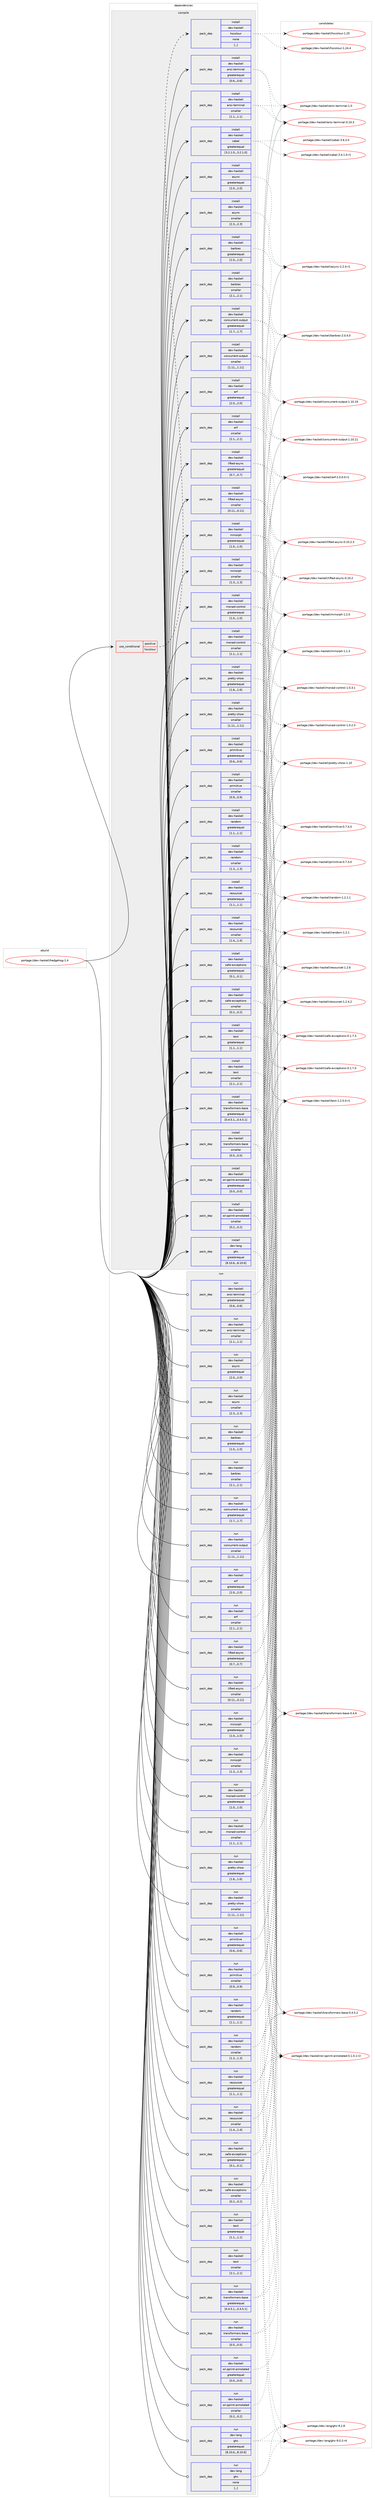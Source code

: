 digraph prolog {

# *************
# Graph options
# *************

newrank=true;
concentrate=true;
compound=true;
graph [rankdir=LR,fontname=Helvetica,fontsize=10,ranksep=1.5];#, ranksep=2.5, nodesep=0.2];
edge  [arrowhead=vee];
node  [fontname=Helvetica,fontsize=10];

# **********
# The ebuild
# **********

subgraph cluster_leftcol {
color=gray;
label=<<i>ebuild</i>>;
id [label="portage://dev-haskell/hedgehog-1.4", color=red, width=4, href="../dev-haskell/hedgehog-1.4.svg"];
}

# ****************
# The dependencies
# ****************

subgraph cluster_midcol {
color=gray;
label=<<i>dependencies</i>>;
subgraph cluster_compile {
fillcolor="#eeeeee";
style=filled;
label=<<i>compile</i>>;
subgraph cond20475 {
dependency81208 [label=<<TABLE BORDER="0" CELLBORDER="1" CELLSPACING="0" CELLPADDING="4"><TR><TD ROWSPAN="3" CELLPADDING="10">use_conditional</TD></TR><TR><TD>positive</TD></TR><TR><TD>hscolour</TD></TR></TABLE>>, shape=none, color=red];
subgraph pack59739 {
dependency81209 [label=<<TABLE BORDER="0" CELLBORDER="1" CELLSPACING="0" CELLPADDING="4" WIDTH="220"><TR><TD ROWSPAN="6" CELLPADDING="30">pack_dep</TD></TR><TR><TD WIDTH="110">install</TD></TR><TR><TD>dev-haskell</TD></TR><TR><TD>hscolour</TD></TR><TR><TD>none</TD></TR><TR><TD>[,,]</TD></TR></TABLE>>, shape=none, color=blue];
}
dependency81208:e -> dependency81209:w [weight=20,style="dashed",arrowhead="vee"];
}
id:e -> dependency81208:w [weight=20,style="solid",arrowhead="vee"];
subgraph pack59740 {
dependency81210 [label=<<TABLE BORDER="0" CELLBORDER="1" CELLSPACING="0" CELLPADDING="4" WIDTH="220"><TR><TD ROWSPAN="6" CELLPADDING="30">pack_dep</TD></TR><TR><TD WIDTH="110">install</TD></TR><TR><TD>dev-haskell</TD></TR><TR><TD>ansi-terminal</TD></TR><TR><TD>greaterequal</TD></TR><TR><TD>[0.6,,,0.6]</TD></TR></TABLE>>, shape=none, color=blue];
}
id:e -> dependency81210:w [weight=20,style="solid",arrowhead="vee"];
subgraph pack59741 {
dependency81211 [label=<<TABLE BORDER="0" CELLBORDER="1" CELLSPACING="0" CELLPADDING="4" WIDTH="220"><TR><TD ROWSPAN="6" CELLPADDING="30">pack_dep</TD></TR><TR><TD WIDTH="110">install</TD></TR><TR><TD>dev-haskell</TD></TR><TR><TD>ansi-terminal</TD></TR><TR><TD>smaller</TD></TR><TR><TD>[1.1,,,1.1]</TD></TR></TABLE>>, shape=none, color=blue];
}
id:e -> dependency81211:w [weight=20,style="solid",arrowhead="vee"];
subgraph pack59742 {
dependency81212 [label=<<TABLE BORDER="0" CELLBORDER="1" CELLSPACING="0" CELLPADDING="4" WIDTH="220"><TR><TD ROWSPAN="6" CELLPADDING="30">pack_dep</TD></TR><TR><TD WIDTH="110">install</TD></TR><TR><TD>dev-haskell</TD></TR><TR><TD>async</TD></TR><TR><TD>greaterequal</TD></TR><TR><TD>[2.0,,,2.0]</TD></TR></TABLE>>, shape=none, color=blue];
}
id:e -> dependency81212:w [weight=20,style="solid",arrowhead="vee"];
subgraph pack59743 {
dependency81213 [label=<<TABLE BORDER="0" CELLBORDER="1" CELLSPACING="0" CELLPADDING="4" WIDTH="220"><TR><TD ROWSPAN="6" CELLPADDING="30">pack_dep</TD></TR><TR><TD WIDTH="110">install</TD></TR><TR><TD>dev-haskell</TD></TR><TR><TD>async</TD></TR><TR><TD>smaller</TD></TR><TR><TD>[2.3,,,2.3]</TD></TR></TABLE>>, shape=none, color=blue];
}
id:e -> dependency81213:w [weight=20,style="solid",arrowhead="vee"];
subgraph pack59744 {
dependency81214 [label=<<TABLE BORDER="0" CELLBORDER="1" CELLSPACING="0" CELLPADDING="4" WIDTH="220"><TR><TD ROWSPAN="6" CELLPADDING="30">pack_dep</TD></TR><TR><TD WIDTH="110">install</TD></TR><TR><TD>dev-haskell</TD></TR><TR><TD>barbies</TD></TR><TR><TD>greaterequal</TD></TR><TR><TD>[1.0,,,1.0]</TD></TR></TABLE>>, shape=none, color=blue];
}
id:e -> dependency81214:w [weight=20,style="solid",arrowhead="vee"];
subgraph pack59745 {
dependency81215 [label=<<TABLE BORDER="0" CELLBORDER="1" CELLSPACING="0" CELLPADDING="4" WIDTH="220"><TR><TD ROWSPAN="6" CELLPADDING="30">pack_dep</TD></TR><TR><TD WIDTH="110">install</TD></TR><TR><TD>dev-haskell</TD></TR><TR><TD>barbies</TD></TR><TR><TD>smaller</TD></TR><TR><TD>[2.1,,,2.1]</TD></TR></TABLE>>, shape=none, color=blue];
}
id:e -> dependency81215:w [weight=20,style="solid",arrowhead="vee"];
subgraph pack59746 {
dependency81216 [label=<<TABLE BORDER="0" CELLBORDER="1" CELLSPACING="0" CELLPADDING="4" WIDTH="220"><TR><TD ROWSPAN="6" CELLPADDING="30">pack_dep</TD></TR><TR><TD WIDTH="110">install</TD></TR><TR><TD>dev-haskell</TD></TR><TR><TD>cabal</TD></TR><TR><TD>greaterequal</TD></TR><TR><TD>[3.2.1.0,,,3.2.1.0]</TD></TR></TABLE>>, shape=none, color=blue];
}
id:e -> dependency81216:w [weight=20,style="solid",arrowhead="vee"];
subgraph pack59747 {
dependency81217 [label=<<TABLE BORDER="0" CELLBORDER="1" CELLSPACING="0" CELLPADDING="4" WIDTH="220"><TR><TD ROWSPAN="6" CELLPADDING="30">pack_dep</TD></TR><TR><TD WIDTH="110">install</TD></TR><TR><TD>dev-haskell</TD></TR><TR><TD>concurrent-output</TD></TR><TR><TD>greaterequal</TD></TR><TR><TD>[1.7,,,1.7]</TD></TR></TABLE>>, shape=none, color=blue];
}
id:e -> dependency81217:w [weight=20,style="solid",arrowhead="vee"];
subgraph pack59748 {
dependency81218 [label=<<TABLE BORDER="0" CELLBORDER="1" CELLSPACING="0" CELLPADDING="4" WIDTH="220"><TR><TD ROWSPAN="6" CELLPADDING="30">pack_dep</TD></TR><TR><TD WIDTH="110">install</TD></TR><TR><TD>dev-haskell</TD></TR><TR><TD>concurrent-output</TD></TR><TR><TD>smaller</TD></TR><TR><TD>[1.11,,,1.11]</TD></TR></TABLE>>, shape=none, color=blue];
}
id:e -> dependency81218:w [weight=20,style="solid",arrowhead="vee"];
subgraph pack59749 {
dependency81219 [label=<<TABLE BORDER="0" CELLBORDER="1" CELLSPACING="0" CELLPADDING="4" WIDTH="220"><TR><TD ROWSPAN="6" CELLPADDING="30">pack_dep</TD></TR><TR><TD WIDTH="110">install</TD></TR><TR><TD>dev-haskell</TD></TR><TR><TD>erf</TD></TR><TR><TD>greaterequal</TD></TR><TR><TD>[2.0,,,2.0]</TD></TR></TABLE>>, shape=none, color=blue];
}
id:e -> dependency81219:w [weight=20,style="solid",arrowhead="vee"];
subgraph pack59750 {
dependency81220 [label=<<TABLE BORDER="0" CELLBORDER="1" CELLSPACING="0" CELLPADDING="4" WIDTH="220"><TR><TD ROWSPAN="6" CELLPADDING="30">pack_dep</TD></TR><TR><TD WIDTH="110">install</TD></TR><TR><TD>dev-haskell</TD></TR><TR><TD>erf</TD></TR><TR><TD>smaller</TD></TR><TR><TD>[2.1,,,2.1]</TD></TR></TABLE>>, shape=none, color=blue];
}
id:e -> dependency81220:w [weight=20,style="solid",arrowhead="vee"];
subgraph pack59751 {
dependency81221 [label=<<TABLE BORDER="0" CELLBORDER="1" CELLSPACING="0" CELLPADDING="4" WIDTH="220"><TR><TD ROWSPAN="6" CELLPADDING="30">pack_dep</TD></TR><TR><TD WIDTH="110">install</TD></TR><TR><TD>dev-haskell</TD></TR><TR><TD>lifted-async</TD></TR><TR><TD>greaterequal</TD></TR><TR><TD>[0.7,,,0.7]</TD></TR></TABLE>>, shape=none, color=blue];
}
id:e -> dependency81221:w [weight=20,style="solid",arrowhead="vee"];
subgraph pack59752 {
dependency81222 [label=<<TABLE BORDER="0" CELLBORDER="1" CELLSPACING="0" CELLPADDING="4" WIDTH="220"><TR><TD ROWSPAN="6" CELLPADDING="30">pack_dep</TD></TR><TR><TD WIDTH="110">install</TD></TR><TR><TD>dev-haskell</TD></TR><TR><TD>lifted-async</TD></TR><TR><TD>smaller</TD></TR><TR><TD>[0.11,,,0.11]</TD></TR></TABLE>>, shape=none, color=blue];
}
id:e -> dependency81222:w [weight=20,style="solid",arrowhead="vee"];
subgraph pack59753 {
dependency81223 [label=<<TABLE BORDER="0" CELLBORDER="1" CELLSPACING="0" CELLPADDING="4" WIDTH="220"><TR><TD ROWSPAN="6" CELLPADDING="30">pack_dep</TD></TR><TR><TD WIDTH="110">install</TD></TR><TR><TD>dev-haskell</TD></TR><TR><TD>mmorph</TD></TR><TR><TD>greaterequal</TD></TR><TR><TD>[1.0,,,1.0]</TD></TR></TABLE>>, shape=none, color=blue];
}
id:e -> dependency81223:w [weight=20,style="solid",arrowhead="vee"];
subgraph pack59754 {
dependency81224 [label=<<TABLE BORDER="0" CELLBORDER="1" CELLSPACING="0" CELLPADDING="4" WIDTH="220"><TR><TD ROWSPAN="6" CELLPADDING="30">pack_dep</TD></TR><TR><TD WIDTH="110">install</TD></TR><TR><TD>dev-haskell</TD></TR><TR><TD>mmorph</TD></TR><TR><TD>smaller</TD></TR><TR><TD>[1.3,,,1.3]</TD></TR></TABLE>>, shape=none, color=blue];
}
id:e -> dependency81224:w [weight=20,style="solid",arrowhead="vee"];
subgraph pack59755 {
dependency81225 [label=<<TABLE BORDER="0" CELLBORDER="1" CELLSPACING="0" CELLPADDING="4" WIDTH="220"><TR><TD ROWSPAN="6" CELLPADDING="30">pack_dep</TD></TR><TR><TD WIDTH="110">install</TD></TR><TR><TD>dev-haskell</TD></TR><TR><TD>monad-control</TD></TR><TR><TD>greaterequal</TD></TR><TR><TD>[1.0,,,1.0]</TD></TR></TABLE>>, shape=none, color=blue];
}
id:e -> dependency81225:w [weight=20,style="solid",arrowhead="vee"];
subgraph pack59756 {
dependency81226 [label=<<TABLE BORDER="0" CELLBORDER="1" CELLSPACING="0" CELLPADDING="4" WIDTH="220"><TR><TD ROWSPAN="6" CELLPADDING="30">pack_dep</TD></TR><TR><TD WIDTH="110">install</TD></TR><TR><TD>dev-haskell</TD></TR><TR><TD>monad-control</TD></TR><TR><TD>smaller</TD></TR><TR><TD>[1.1,,,1.1]</TD></TR></TABLE>>, shape=none, color=blue];
}
id:e -> dependency81226:w [weight=20,style="solid",arrowhead="vee"];
subgraph pack59757 {
dependency81227 [label=<<TABLE BORDER="0" CELLBORDER="1" CELLSPACING="0" CELLPADDING="4" WIDTH="220"><TR><TD ROWSPAN="6" CELLPADDING="30">pack_dep</TD></TR><TR><TD WIDTH="110">install</TD></TR><TR><TD>dev-haskell</TD></TR><TR><TD>pretty-show</TD></TR><TR><TD>greaterequal</TD></TR><TR><TD>[1.6,,,1.6]</TD></TR></TABLE>>, shape=none, color=blue];
}
id:e -> dependency81227:w [weight=20,style="solid",arrowhead="vee"];
subgraph pack59758 {
dependency81228 [label=<<TABLE BORDER="0" CELLBORDER="1" CELLSPACING="0" CELLPADDING="4" WIDTH="220"><TR><TD ROWSPAN="6" CELLPADDING="30">pack_dep</TD></TR><TR><TD WIDTH="110">install</TD></TR><TR><TD>dev-haskell</TD></TR><TR><TD>pretty-show</TD></TR><TR><TD>smaller</TD></TR><TR><TD>[1.11,,,1.11]</TD></TR></TABLE>>, shape=none, color=blue];
}
id:e -> dependency81228:w [weight=20,style="solid",arrowhead="vee"];
subgraph pack59759 {
dependency81229 [label=<<TABLE BORDER="0" CELLBORDER="1" CELLSPACING="0" CELLPADDING="4" WIDTH="220"><TR><TD ROWSPAN="6" CELLPADDING="30">pack_dep</TD></TR><TR><TD WIDTH="110">install</TD></TR><TR><TD>dev-haskell</TD></TR><TR><TD>primitive</TD></TR><TR><TD>greaterequal</TD></TR><TR><TD>[0.6,,,0.6]</TD></TR></TABLE>>, shape=none, color=blue];
}
id:e -> dependency81229:w [weight=20,style="solid",arrowhead="vee"];
subgraph pack59760 {
dependency81230 [label=<<TABLE BORDER="0" CELLBORDER="1" CELLSPACING="0" CELLPADDING="4" WIDTH="220"><TR><TD ROWSPAN="6" CELLPADDING="30">pack_dep</TD></TR><TR><TD WIDTH="110">install</TD></TR><TR><TD>dev-haskell</TD></TR><TR><TD>primitive</TD></TR><TR><TD>smaller</TD></TR><TR><TD>[0.9,,,0.9]</TD></TR></TABLE>>, shape=none, color=blue];
}
id:e -> dependency81230:w [weight=20,style="solid",arrowhead="vee"];
subgraph pack59761 {
dependency81231 [label=<<TABLE BORDER="0" CELLBORDER="1" CELLSPACING="0" CELLPADDING="4" WIDTH="220"><TR><TD ROWSPAN="6" CELLPADDING="30">pack_dep</TD></TR><TR><TD WIDTH="110">install</TD></TR><TR><TD>dev-haskell</TD></TR><TR><TD>random</TD></TR><TR><TD>greaterequal</TD></TR><TR><TD>[1.1,,,1.1]</TD></TR></TABLE>>, shape=none, color=blue];
}
id:e -> dependency81231:w [weight=20,style="solid",arrowhead="vee"];
subgraph pack59762 {
dependency81232 [label=<<TABLE BORDER="0" CELLBORDER="1" CELLSPACING="0" CELLPADDING="4" WIDTH="220"><TR><TD ROWSPAN="6" CELLPADDING="30">pack_dep</TD></TR><TR><TD WIDTH="110">install</TD></TR><TR><TD>dev-haskell</TD></TR><TR><TD>random</TD></TR><TR><TD>smaller</TD></TR><TR><TD>[1.3,,,1.3]</TD></TR></TABLE>>, shape=none, color=blue];
}
id:e -> dependency81232:w [weight=20,style="solid",arrowhead="vee"];
subgraph pack59763 {
dependency81233 [label=<<TABLE BORDER="0" CELLBORDER="1" CELLSPACING="0" CELLPADDING="4" WIDTH="220"><TR><TD ROWSPAN="6" CELLPADDING="30">pack_dep</TD></TR><TR><TD WIDTH="110">install</TD></TR><TR><TD>dev-haskell</TD></TR><TR><TD>resourcet</TD></TR><TR><TD>greaterequal</TD></TR><TR><TD>[1.1,,,1.1]</TD></TR></TABLE>>, shape=none, color=blue];
}
id:e -> dependency81233:w [weight=20,style="solid",arrowhead="vee"];
subgraph pack59764 {
dependency81234 [label=<<TABLE BORDER="0" CELLBORDER="1" CELLSPACING="0" CELLPADDING="4" WIDTH="220"><TR><TD ROWSPAN="6" CELLPADDING="30">pack_dep</TD></TR><TR><TD WIDTH="110">install</TD></TR><TR><TD>dev-haskell</TD></TR><TR><TD>resourcet</TD></TR><TR><TD>smaller</TD></TR><TR><TD>[1.4,,,1.4]</TD></TR></TABLE>>, shape=none, color=blue];
}
id:e -> dependency81234:w [weight=20,style="solid",arrowhead="vee"];
subgraph pack59765 {
dependency81235 [label=<<TABLE BORDER="0" CELLBORDER="1" CELLSPACING="0" CELLPADDING="4" WIDTH="220"><TR><TD ROWSPAN="6" CELLPADDING="30">pack_dep</TD></TR><TR><TD WIDTH="110">install</TD></TR><TR><TD>dev-haskell</TD></TR><TR><TD>safe-exceptions</TD></TR><TR><TD>greaterequal</TD></TR><TR><TD>[0.1,,,0.1]</TD></TR></TABLE>>, shape=none, color=blue];
}
id:e -> dependency81235:w [weight=20,style="solid",arrowhead="vee"];
subgraph pack59766 {
dependency81236 [label=<<TABLE BORDER="0" CELLBORDER="1" CELLSPACING="0" CELLPADDING="4" WIDTH="220"><TR><TD ROWSPAN="6" CELLPADDING="30">pack_dep</TD></TR><TR><TD WIDTH="110">install</TD></TR><TR><TD>dev-haskell</TD></TR><TR><TD>safe-exceptions</TD></TR><TR><TD>smaller</TD></TR><TR><TD>[0.2,,,0.2]</TD></TR></TABLE>>, shape=none, color=blue];
}
id:e -> dependency81236:w [weight=20,style="solid",arrowhead="vee"];
subgraph pack59767 {
dependency81237 [label=<<TABLE BORDER="0" CELLBORDER="1" CELLSPACING="0" CELLPADDING="4" WIDTH="220"><TR><TD ROWSPAN="6" CELLPADDING="30">pack_dep</TD></TR><TR><TD WIDTH="110">install</TD></TR><TR><TD>dev-haskell</TD></TR><TR><TD>text</TD></TR><TR><TD>greaterequal</TD></TR><TR><TD>[1.1,,,1.1]</TD></TR></TABLE>>, shape=none, color=blue];
}
id:e -> dependency81237:w [weight=20,style="solid",arrowhead="vee"];
subgraph pack59768 {
dependency81238 [label=<<TABLE BORDER="0" CELLBORDER="1" CELLSPACING="0" CELLPADDING="4" WIDTH="220"><TR><TD ROWSPAN="6" CELLPADDING="30">pack_dep</TD></TR><TR><TD WIDTH="110">install</TD></TR><TR><TD>dev-haskell</TD></TR><TR><TD>text</TD></TR><TR><TD>smaller</TD></TR><TR><TD>[2.1,,,2.1]</TD></TR></TABLE>>, shape=none, color=blue];
}
id:e -> dependency81238:w [weight=20,style="solid",arrowhead="vee"];
subgraph pack59769 {
dependency81239 [label=<<TABLE BORDER="0" CELLBORDER="1" CELLSPACING="0" CELLPADDING="4" WIDTH="220"><TR><TD ROWSPAN="6" CELLPADDING="30">pack_dep</TD></TR><TR><TD WIDTH="110">install</TD></TR><TR><TD>dev-haskell</TD></TR><TR><TD>transformers-base</TD></TR><TR><TD>greaterequal</TD></TR><TR><TD>[0.4.5.1,,,0.4.5.1]</TD></TR></TABLE>>, shape=none, color=blue];
}
id:e -> dependency81239:w [weight=20,style="solid",arrowhead="vee"];
subgraph pack59770 {
dependency81240 [label=<<TABLE BORDER="0" CELLBORDER="1" CELLSPACING="0" CELLPADDING="4" WIDTH="220"><TR><TD ROWSPAN="6" CELLPADDING="30">pack_dep</TD></TR><TR><TD WIDTH="110">install</TD></TR><TR><TD>dev-haskell</TD></TR><TR><TD>transformers-base</TD></TR><TR><TD>smaller</TD></TR><TR><TD>[0.5,,,0.5]</TD></TR></TABLE>>, shape=none, color=blue];
}
id:e -> dependency81240:w [weight=20,style="solid",arrowhead="vee"];
subgraph pack59771 {
dependency81241 [label=<<TABLE BORDER="0" CELLBORDER="1" CELLSPACING="0" CELLPADDING="4" WIDTH="220"><TR><TD ROWSPAN="6" CELLPADDING="30">pack_dep</TD></TR><TR><TD WIDTH="110">install</TD></TR><TR><TD>dev-haskell</TD></TR><TR><TD>wl-pprint-annotated</TD></TR><TR><TD>greaterequal</TD></TR><TR><TD>[0.0,,,0.0]</TD></TR></TABLE>>, shape=none, color=blue];
}
id:e -> dependency81241:w [weight=20,style="solid",arrowhead="vee"];
subgraph pack59772 {
dependency81242 [label=<<TABLE BORDER="0" CELLBORDER="1" CELLSPACING="0" CELLPADDING="4" WIDTH="220"><TR><TD ROWSPAN="6" CELLPADDING="30">pack_dep</TD></TR><TR><TD WIDTH="110">install</TD></TR><TR><TD>dev-haskell</TD></TR><TR><TD>wl-pprint-annotated</TD></TR><TR><TD>smaller</TD></TR><TR><TD>[0.2,,,0.2]</TD></TR></TABLE>>, shape=none, color=blue];
}
id:e -> dependency81242:w [weight=20,style="solid",arrowhead="vee"];
subgraph pack59773 {
dependency81243 [label=<<TABLE BORDER="0" CELLBORDER="1" CELLSPACING="0" CELLPADDING="4" WIDTH="220"><TR><TD ROWSPAN="6" CELLPADDING="30">pack_dep</TD></TR><TR><TD WIDTH="110">install</TD></TR><TR><TD>dev-lang</TD></TR><TR><TD>ghc</TD></TR><TR><TD>greaterequal</TD></TR><TR><TD>[8.10.6,,,8.10.6]</TD></TR></TABLE>>, shape=none, color=blue];
}
id:e -> dependency81243:w [weight=20,style="solid",arrowhead="vee"];
}
subgraph cluster_compileandrun {
fillcolor="#eeeeee";
style=filled;
label=<<i>compile and run</i>>;
}
subgraph cluster_run {
fillcolor="#eeeeee";
style=filled;
label=<<i>run</i>>;
subgraph pack59774 {
dependency81244 [label=<<TABLE BORDER="0" CELLBORDER="1" CELLSPACING="0" CELLPADDING="4" WIDTH="220"><TR><TD ROWSPAN="6" CELLPADDING="30">pack_dep</TD></TR><TR><TD WIDTH="110">run</TD></TR><TR><TD>dev-haskell</TD></TR><TR><TD>ansi-terminal</TD></TR><TR><TD>greaterequal</TD></TR><TR><TD>[0.6,,,0.6]</TD></TR></TABLE>>, shape=none, color=blue];
}
id:e -> dependency81244:w [weight=20,style="solid",arrowhead="odot"];
subgraph pack59775 {
dependency81245 [label=<<TABLE BORDER="0" CELLBORDER="1" CELLSPACING="0" CELLPADDING="4" WIDTH="220"><TR><TD ROWSPAN="6" CELLPADDING="30">pack_dep</TD></TR><TR><TD WIDTH="110">run</TD></TR><TR><TD>dev-haskell</TD></TR><TR><TD>ansi-terminal</TD></TR><TR><TD>smaller</TD></TR><TR><TD>[1.1,,,1.1]</TD></TR></TABLE>>, shape=none, color=blue];
}
id:e -> dependency81245:w [weight=20,style="solid",arrowhead="odot"];
subgraph pack59776 {
dependency81246 [label=<<TABLE BORDER="0" CELLBORDER="1" CELLSPACING="0" CELLPADDING="4" WIDTH="220"><TR><TD ROWSPAN="6" CELLPADDING="30">pack_dep</TD></TR><TR><TD WIDTH="110">run</TD></TR><TR><TD>dev-haskell</TD></TR><TR><TD>async</TD></TR><TR><TD>greaterequal</TD></TR><TR><TD>[2.0,,,2.0]</TD></TR></TABLE>>, shape=none, color=blue];
}
id:e -> dependency81246:w [weight=20,style="solid",arrowhead="odot"];
subgraph pack59777 {
dependency81247 [label=<<TABLE BORDER="0" CELLBORDER="1" CELLSPACING="0" CELLPADDING="4" WIDTH="220"><TR><TD ROWSPAN="6" CELLPADDING="30">pack_dep</TD></TR><TR><TD WIDTH="110">run</TD></TR><TR><TD>dev-haskell</TD></TR><TR><TD>async</TD></TR><TR><TD>smaller</TD></TR><TR><TD>[2.3,,,2.3]</TD></TR></TABLE>>, shape=none, color=blue];
}
id:e -> dependency81247:w [weight=20,style="solid",arrowhead="odot"];
subgraph pack59778 {
dependency81248 [label=<<TABLE BORDER="0" CELLBORDER="1" CELLSPACING="0" CELLPADDING="4" WIDTH="220"><TR><TD ROWSPAN="6" CELLPADDING="30">pack_dep</TD></TR><TR><TD WIDTH="110">run</TD></TR><TR><TD>dev-haskell</TD></TR><TR><TD>barbies</TD></TR><TR><TD>greaterequal</TD></TR><TR><TD>[1.0,,,1.0]</TD></TR></TABLE>>, shape=none, color=blue];
}
id:e -> dependency81248:w [weight=20,style="solid",arrowhead="odot"];
subgraph pack59779 {
dependency81249 [label=<<TABLE BORDER="0" CELLBORDER="1" CELLSPACING="0" CELLPADDING="4" WIDTH="220"><TR><TD ROWSPAN="6" CELLPADDING="30">pack_dep</TD></TR><TR><TD WIDTH="110">run</TD></TR><TR><TD>dev-haskell</TD></TR><TR><TD>barbies</TD></TR><TR><TD>smaller</TD></TR><TR><TD>[2.1,,,2.1]</TD></TR></TABLE>>, shape=none, color=blue];
}
id:e -> dependency81249:w [weight=20,style="solid",arrowhead="odot"];
subgraph pack59780 {
dependency81250 [label=<<TABLE BORDER="0" CELLBORDER="1" CELLSPACING="0" CELLPADDING="4" WIDTH="220"><TR><TD ROWSPAN="6" CELLPADDING="30">pack_dep</TD></TR><TR><TD WIDTH="110">run</TD></TR><TR><TD>dev-haskell</TD></TR><TR><TD>concurrent-output</TD></TR><TR><TD>greaterequal</TD></TR><TR><TD>[1.7,,,1.7]</TD></TR></TABLE>>, shape=none, color=blue];
}
id:e -> dependency81250:w [weight=20,style="solid",arrowhead="odot"];
subgraph pack59781 {
dependency81251 [label=<<TABLE BORDER="0" CELLBORDER="1" CELLSPACING="0" CELLPADDING="4" WIDTH="220"><TR><TD ROWSPAN="6" CELLPADDING="30">pack_dep</TD></TR><TR><TD WIDTH="110">run</TD></TR><TR><TD>dev-haskell</TD></TR><TR><TD>concurrent-output</TD></TR><TR><TD>smaller</TD></TR><TR><TD>[1.11,,,1.11]</TD></TR></TABLE>>, shape=none, color=blue];
}
id:e -> dependency81251:w [weight=20,style="solid",arrowhead="odot"];
subgraph pack59782 {
dependency81252 [label=<<TABLE BORDER="0" CELLBORDER="1" CELLSPACING="0" CELLPADDING="4" WIDTH="220"><TR><TD ROWSPAN="6" CELLPADDING="30">pack_dep</TD></TR><TR><TD WIDTH="110">run</TD></TR><TR><TD>dev-haskell</TD></TR><TR><TD>erf</TD></TR><TR><TD>greaterequal</TD></TR><TR><TD>[2.0,,,2.0]</TD></TR></TABLE>>, shape=none, color=blue];
}
id:e -> dependency81252:w [weight=20,style="solid",arrowhead="odot"];
subgraph pack59783 {
dependency81253 [label=<<TABLE BORDER="0" CELLBORDER="1" CELLSPACING="0" CELLPADDING="4" WIDTH="220"><TR><TD ROWSPAN="6" CELLPADDING="30">pack_dep</TD></TR><TR><TD WIDTH="110">run</TD></TR><TR><TD>dev-haskell</TD></TR><TR><TD>erf</TD></TR><TR><TD>smaller</TD></TR><TR><TD>[2.1,,,2.1]</TD></TR></TABLE>>, shape=none, color=blue];
}
id:e -> dependency81253:w [weight=20,style="solid",arrowhead="odot"];
subgraph pack59784 {
dependency81254 [label=<<TABLE BORDER="0" CELLBORDER="1" CELLSPACING="0" CELLPADDING="4" WIDTH="220"><TR><TD ROWSPAN="6" CELLPADDING="30">pack_dep</TD></TR><TR><TD WIDTH="110">run</TD></TR><TR><TD>dev-haskell</TD></TR><TR><TD>lifted-async</TD></TR><TR><TD>greaterequal</TD></TR><TR><TD>[0.7,,,0.7]</TD></TR></TABLE>>, shape=none, color=blue];
}
id:e -> dependency81254:w [weight=20,style="solid",arrowhead="odot"];
subgraph pack59785 {
dependency81255 [label=<<TABLE BORDER="0" CELLBORDER="1" CELLSPACING="0" CELLPADDING="4" WIDTH="220"><TR><TD ROWSPAN="6" CELLPADDING="30">pack_dep</TD></TR><TR><TD WIDTH="110">run</TD></TR><TR><TD>dev-haskell</TD></TR><TR><TD>lifted-async</TD></TR><TR><TD>smaller</TD></TR><TR><TD>[0.11,,,0.11]</TD></TR></TABLE>>, shape=none, color=blue];
}
id:e -> dependency81255:w [weight=20,style="solid",arrowhead="odot"];
subgraph pack59786 {
dependency81256 [label=<<TABLE BORDER="0" CELLBORDER="1" CELLSPACING="0" CELLPADDING="4" WIDTH="220"><TR><TD ROWSPAN="6" CELLPADDING="30">pack_dep</TD></TR><TR><TD WIDTH="110">run</TD></TR><TR><TD>dev-haskell</TD></TR><TR><TD>mmorph</TD></TR><TR><TD>greaterequal</TD></TR><TR><TD>[1.0,,,1.0]</TD></TR></TABLE>>, shape=none, color=blue];
}
id:e -> dependency81256:w [weight=20,style="solid",arrowhead="odot"];
subgraph pack59787 {
dependency81257 [label=<<TABLE BORDER="0" CELLBORDER="1" CELLSPACING="0" CELLPADDING="4" WIDTH="220"><TR><TD ROWSPAN="6" CELLPADDING="30">pack_dep</TD></TR><TR><TD WIDTH="110">run</TD></TR><TR><TD>dev-haskell</TD></TR><TR><TD>mmorph</TD></TR><TR><TD>smaller</TD></TR><TR><TD>[1.3,,,1.3]</TD></TR></TABLE>>, shape=none, color=blue];
}
id:e -> dependency81257:w [weight=20,style="solid",arrowhead="odot"];
subgraph pack59788 {
dependency81258 [label=<<TABLE BORDER="0" CELLBORDER="1" CELLSPACING="0" CELLPADDING="4" WIDTH="220"><TR><TD ROWSPAN="6" CELLPADDING="30">pack_dep</TD></TR><TR><TD WIDTH="110">run</TD></TR><TR><TD>dev-haskell</TD></TR><TR><TD>monad-control</TD></TR><TR><TD>greaterequal</TD></TR><TR><TD>[1.0,,,1.0]</TD></TR></TABLE>>, shape=none, color=blue];
}
id:e -> dependency81258:w [weight=20,style="solid",arrowhead="odot"];
subgraph pack59789 {
dependency81259 [label=<<TABLE BORDER="0" CELLBORDER="1" CELLSPACING="0" CELLPADDING="4" WIDTH="220"><TR><TD ROWSPAN="6" CELLPADDING="30">pack_dep</TD></TR><TR><TD WIDTH="110">run</TD></TR><TR><TD>dev-haskell</TD></TR><TR><TD>monad-control</TD></TR><TR><TD>smaller</TD></TR><TR><TD>[1.1,,,1.1]</TD></TR></TABLE>>, shape=none, color=blue];
}
id:e -> dependency81259:w [weight=20,style="solid",arrowhead="odot"];
subgraph pack59790 {
dependency81260 [label=<<TABLE BORDER="0" CELLBORDER="1" CELLSPACING="0" CELLPADDING="4" WIDTH="220"><TR><TD ROWSPAN="6" CELLPADDING="30">pack_dep</TD></TR><TR><TD WIDTH="110">run</TD></TR><TR><TD>dev-haskell</TD></TR><TR><TD>pretty-show</TD></TR><TR><TD>greaterequal</TD></TR><TR><TD>[1.6,,,1.6]</TD></TR></TABLE>>, shape=none, color=blue];
}
id:e -> dependency81260:w [weight=20,style="solid",arrowhead="odot"];
subgraph pack59791 {
dependency81261 [label=<<TABLE BORDER="0" CELLBORDER="1" CELLSPACING="0" CELLPADDING="4" WIDTH="220"><TR><TD ROWSPAN="6" CELLPADDING="30">pack_dep</TD></TR><TR><TD WIDTH="110">run</TD></TR><TR><TD>dev-haskell</TD></TR><TR><TD>pretty-show</TD></TR><TR><TD>smaller</TD></TR><TR><TD>[1.11,,,1.11]</TD></TR></TABLE>>, shape=none, color=blue];
}
id:e -> dependency81261:w [weight=20,style="solid",arrowhead="odot"];
subgraph pack59792 {
dependency81262 [label=<<TABLE BORDER="0" CELLBORDER="1" CELLSPACING="0" CELLPADDING="4" WIDTH="220"><TR><TD ROWSPAN="6" CELLPADDING="30">pack_dep</TD></TR><TR><TD WIDTH="110">run</TD></TR><TR><TD>dev-haskell</TD></TR><TR><TD>primitive</TD></TR><TR><TD>greaterequal</TD></TR><TR><TD>[0.6,,,0.6]</TD></TR></TABLE>>, shape=none, color=blue];
}
id:e -> dependency81262:w [weight=20,style="solid",arrowhead="odot"];
subgraph pack59793 {
dependency81263 [label=<<TABLE BORDER="0" CELLBORDER="1" CELLSPACING="0" CELLPADDING="4" WIDTH="220"><TR><TD ROWSPAN="6" CELLPADDING="30">pack_dep</TD></TR><TR><TD WIDTH="110">run</TD></TR><TR><TD>dev-haskell</TD></TR><TR><TD>primitive</TD></TR><TR><TD>smaller</TD></TR><TR><TD>[0.9,,,0.9]</TD></TR></TABLE>>, shape=none, color=blue];
}
id:e -> dependency81263:w [weight=20,style="solid",arrowhead="odot"];
subgraph pack59794 {
dependency81264 [label=<<TABLE BORDER="0" CELLBORDER="1" CELLSPACING="0" CELLPADDING="4" WIDTH="220"><TR><TD ROWSPAN="6" CELLPADDING="30">pack_dep</TD></TR><TR><TD WIDTH="110">run</TD></TR><TR><TD>dev-haskell</TD></TR><TR><TD>random</TD></TR><TR><TD>greaterequal</TD></TR><TR><TD>[1.1,,,1.1]</TD></TR></TABLE>>, shape=none, color=blue];
}
id:e -> dependency81264:w [weight=20,style="solid",arrowhead="odot"];
subgraph pack59795 {
dependency81265 [label=<<TABLE BORDER="0" CELLBORDER="1" CELLSPACING="0" CELLPADDING="4" WIDTH="220"><TR><TD ROWSPAN="6" CELLPADDING="30">pack_dep</TD></TR><TR><TD WIDTH="110">run</TD></TR><TR><TD>dev-haskell</TD></TR><TR><TD>random</TD></TR><TR><TD>smaller</TD></TR><TR><TD>[1.3,,,1.3]</TD></TR></TABLE>>, shape=none, color=blue];
}
id:e -> dependency81265:w [weight=20,style="solid",arrowhead="odot"];
subgraph pack59796 {
dependency81266 [label=<<TABLE BORDER="0" CELLBORDER="1" CELLSPACING="0" CELLPADDING="4" WIDTH="220"><TR><TD ROWSPAN="6" CELLPADDING="30">pack_dep</TD></TR><TR><TD WIDTH="110">run</TD></TR><TR><TD>dev-haskell</TD></TR><TR><TD>resourcet</TD></TR><TR><TD>greaterequal</TD></TR><TR><TD>[1.1,,,1.1]</TD></TR></TABLE>>, shape=none, color=blue];
}
id:e -> dependency81266:w [weight=20,style="solid",arrowhead="odot"];
subgraph pack59797 {
dependency81267 [label=<<TABLE BORDER="0" CELLBORDER="1" CELLSPACING="0" CELLPADDING="4" WIDTH="220"><TR><TD ROWSPAN="6" CELLPADDING="30">pack_dep</TD></TR><TR><TD WIDTH="110">run</TD></TR><TR><TD>dev-haskell</TD></TR><TR><TD>resourcet</TD></TR><TR><TD>smaller</TD></TR><TR><TD>[1.4,,,1.4]</TD></TR></TABLE>>, shape=none, color=blue];
}
id:e -> dependency81267:w [weight=20,style="solid",arrowhead="odot"];
subgraph pack59798 {
dependency81268 [label=<<TABLE BORDER="0" CELLBORDER="1" CELLSPACING="0" CELLPADDING="4" WIDTH="220"><TR><TD ROWSPAN="6" CELLPADDING="30">pack_dep</TD></TR><TR><TD WIDTH="110">run</TD></TR><TR><TD>dev-haskell</TD></TR><TR><TD>safe-exceptions</TD></TR><TR><TD>greaterequal</TD></TR><TR><TD>[0.1,,,0.1]</TD></TR></TABLE>>, shape=none, color=blue];
}
id:e -> dependency81268:w [weight=20,style="solid",arrowhead="odot"];
subgraph pack59799 {
dependency81269 [label=<<TABLE BORDER="0" CELLBORDER="1" CELLSPACING="0" CELLPADDING="4" WIDTH="220"><TR><TD ROWSPAN="6" CELLPADDING="30">pack_dep</TD></TR><TR><TD WIDTH="110">run</TD></TR><TR><TD>dev-haskell</TD></TR><TR><TD>safe-exceptions</TD></TR><TR><TD>smaller</TD></TR><TR><TD>[0.2,,,0.2]</TD></TR></TABLE>>, shape=none, color=blue];
}
id:e -> dependency81269:w [weight=20,style="solid",arrowhead="odot"];
subgraph pack59800 {
dependency81270 [label=<<TABLE BORDER="0" CELLBORDER="1" CELLSPACING="0" CELLPADDING="4" WIDTH="220"><TR><TD ROWSPAN="6" CELLPADDING="30">pack_dep</TD></TR><TR><TD WIDTH="110">run</TD></TR><TR><TD>dev-haskell</TD></TR><TR><TD>text</TD></TR><TR><TD>greaterequal</TD></TR><TR><TD>[1.1,,,1.1]</TD></TR></TABLE>>, shape=none, color=blue];
}
id:e -> dependency81270:w [weight=20,style="solid",arrowhead="odot"];
subgraph pack59801 {
dependency81271 [label=<<TABLE BORDER="0" CELLBORDER="1" CELLSPACING="0" CELLPADDING="4" WIDTH="220"><TR><TD ROWSPAN="6" CELLPADDING="30">pack_dep</TD></TR><TR><TD WIDTH="110">run</TD></TR><TR><TD>dev-haskell</TD></TR><TR><TD>text</TD></TR><TR><TD>smaller</TD></TR><TR><TD>[2.1,,,2.1]</TD></TR></TABLE>>, shape=none, color=blue];
}
id:e -> dependency81271:w [weight=20,style="solid",arrowhead="odot"];
subgraph pack59802 {
dependency81272 [label=<<TABLE BORDER="0" CELLBORDER="1" CELLSPACING="0" CELLPADDING="4" WIDTH="220"><TR><TD ROWSPAN="6" CELLPADDING="30">pack_dep</TD></TR><TR><TD WIDTH="110">run</TD></TR><TR><TD>dev-haskell</TD></TR><TR><TD>transformers-base</TD></TR><TR><TD>greaterequal</TD></TR><TR><TD>[0.4.5.1,,,0.4.5.1]</TD></TR></TABLE>>, shape=none, color=blue];
}
id:e -> dependency81272:w [weight=20,style="solid",arrowhead="odot"];
subgraph pack59803 {
dependency81273 [label=<<TABLE BORDER="0" CELLBORDER="1" CELLSPACING="0" CELLPADDING="4" WIDTH="220"><TR><TD ROWSPAN="6" CELLPADDING="30">pack_dep</TD></TR><TR><TD WIDTH="110">run</TD></TR><TR><TD>dev-haskell</TD></TR><TR><TD>transformers-base</TD></TR><TR><TD>smaller</TD></TR><TR><TD>[0.5,,,0.5]</TD></TR></TABLE>>, shape=none, color=blue];
}
id:e -> dependency81273:w [weight=20,style="solid",arrowhead="odot"];
subgraph pack59804 {
dependency81274 [label=<<TABLE BORDER="0" CELLBORDER="1" CELLSPACING="0" CELLPADDING="4" WIDTH="220"><TR><TD ROWSPAN="6" CELLPADDING="30">pack_dep</TD></TR><TR><TD WIDTH="110">run</TD></TR><TR><TD>dev-haskell</TD></TR><TR><TD>wl-pprint-annotated</TD></TR><TR><TD>greaterequal</TD></TR><TR><TD>[0.0,,,0.0]</TD></TR></TABLE>>, shape=none, color=blue];
}
id:e -> dependency81274:w [weight=20,style="solid",arrowhead="odot"];
subgraph pack59805 {
dependency81275 [label=<<TABLE BORDER="0" CELLBORDER="1" CELLSPACING="0" CELLPADDING="4" WIDTH="220"><TR><TD ROWSPAN="6" CELLPADDING="30">pack_dep</TD></TR><TR><TD WIDTH="110">run</TD></TR><TR><TD>dev-haskell</TD></TR><TR><TD>wl-pprint-annotated</TD></TR><TR><TD>smaller</TD></TR><TR><TD>[0.2,,,0.2]</TD></TR></TABLE>>, shape=none, color=blue];
}
id:e -> dependency81275:w [weight=20,style="solid",arrowhead="odot"];
subgraph pack59806 {
dependency81276 [label=<<TABLE BORDER="0" CELLBORDER="1" CELLSPACING="0" CELLPADDING="4" WIDTH="220"><TR><TD ROWSPAN="6" CELLPADDING="30">pack_dep</TD></TR><TR><TD WIDTH="110">run</TD></TR><TR><TD>dev-lang</TD></TR><TR><TD>ghc</TD></TR><TR><TD>greaterequal</TD></TR><TR><TD>[8.10.6,,,8.10.6]</TD></TR></TABLE>>, shape=none, color=blue];
}
id:e -> dependency81276:w [weight=20,style="solid",arrowhead="odot"];
subgraph pack59807 {
dependency81277 [label=<<TABLE BORDER="0" CELLBORDER="1" CELLSPACING="0" CELLPADDING="4" WIDTH="220"><TR><TD ROWSPAN="6" CELLPADDING="30">pack_dep</TD></TR><TR><TD WIDTH="110">run</TD></TR><TR><TD>dev-lang</TD></TR><TR><TD>ghc</TD></TR><TR><TD>none</TD></TR><TR><TD>[,,]</TD></TR></TABLE>>, shape=none, color=blue];
}
id:e -> dependency81277:w [weight=20,style="solid",arrowhead="odot"];
}
}

# **************
# The candidates
# **************

subgraph cluster_choices {
rank=same;
color=gray;
label=<<i>candidates</i>>;

subgraph choice59739 {
color=black;
nodesep=1;
choice100101118451049711510710110810847104115991111081111171144549465053 [label="portage://dev-haskell/hscolour-1.25", color=red, width=4,href="../dev-haskell/hscolour-1.25.svg"];
choice1001011184510497115107101108108471041159911110811111711445494650524652 [label="portage://dev-haskell/hscolour-1.24.4", color=red, width=4,href="../dev-haskell/hscolour-1.24.4.svg"];
dependency81209:e -> choice100101118451049711510710110810847104115991111081111171144549465053:w [style=dotted,weight="100"];
dependency81209:e -> choice1001011184510497115107101108108471041159911110811111711445494650524652:w [style=dotted,weight="100"];
}
subgraph choice59740 {
color=black;
nodesep=1;
choice10010111845104971151071011081084797110115105451161011141091051109710845494648 [label="portage://dev-haskell/ansi-terminal-1.0", color=red, width=4,href="../dev-haskell/ansi-terminal-1.0.svg"];
choice10010111845104971151071011081084797110115105451161011141091051109710845484649484651 [label="portage://dev-haskell/ansi-terminal-0.10.3", color=red, width=4,href="../dev-haskell/ansi-terminal-0.10.3.svg"];
dependency81210:e -> choice10010111845104971151071011081084797110115105451161011141091051109710845494648:w [style=dotted,weight="100"];
dependency81210:e -> choice10010111845104971151071011081084797110115105451161011141091051109710845484649484651:w [style=dotted,weight="100"];
}
subgraph choice59741 {
color=black;
nodesep=1;
choice10010111845104971151071011081084797110115105451161011141091051109710845494648 [label="portage://dev-haskell/ansi-terminal-1.0", color=red, width=4,href="../dev-haskell/ansi-terminal-1.0.svg"];
choice10010111845104971151071011081084797110115105451161011141091051109710845484649484651 [label="portage://dev-haskell/ansi-terminal-0.10.3", color=red, width=4,href="../dev-haskell/ansi-terminal-0.10.3.svg"];
dependency81211:e -> choice10010111845104971151071011081084797110115105451161011141091051109710845494648:w [style=dotted,weight="100"];
dependency81211:e -> choice10010111845104971151071011081084797110115105451161011141091051109710845484649484651:w [style=dotted,weight="100"];
}
subgraph choice59742 {
color=black;
nodesep=1;
choice10010111845104971151071011081084797115121110994550465046524511449 [label="portage://dev-haskell/async-2.2.4-r1", color=red, width=4,href="../dev-haskell/async-2.2.4-r1.svg"];
dependency81212:e -> choice10010111845104971151071011081084797115121110994550465046524511449:w [style=dotted,weight="100"];
}
subgraph choice59743 {
color=black;
nodesep=1;
choice10010111845104971151071011081084797115121110994550465046524511449 [label="portage://dev-haskell/async-2.2.4-r1", color=red, width=4,href="../dev-haskell/async-2.2.4-r1.svg"];
dependency81213:e -> choice10010111845104971151071011081084797115121110994550465046524511449:w [style=dotted,weight="100"];
}
subgraph choice59744 {
color=black;
nodesep=1;
choice1001011184510497115107101108108479897114981051011154550464846524648 [label="portage://dev-haskell/barbies-2.0.4.0", color=red, width=4,href="../dev-haskell/barbies-2.0.4.0.svg"];
dependency81214:e -> choice1001011184510497115107101108108479897114981051011154550464846524648:w [style=dotted,weight="100"];
}
subgraph choice59745 {
color=black;
nodesep=1;
choice1001011184510497115107101108108479897114981051011154550464846524648 [label="portage://dev-haskell/barbies-2.0.4.0", color=red, width=4,href="../dev-haskell/barbies-2.0.4.0.svg"];
dependency81215:e -> choice1001011184510497115107101108108479897114981051011154550464846524648:w [style=dotted,weight="100"];
}
subgraph choice59746 {
color=black;
nodesep=1;
choice100101118451049711510710110810847999798971084551465446514648 [label="portage://dev-haskell/cabal-3.6.3.0", color=red, width=4,href="../dev-haskell/cabal-3.6.3.0.svg"];
choice1001011184510497115107101108108479997989710845514652464946484511449 [label="portage://dev-haskell/cabal-3.4.1.0-r1", color=red, width=4,href="../dev-haskell/cabal-3.4.1.0-r1.svg"];
dependency81216:e -> choice100101118451049711510710110810847999798971084551465446514648:w [style=dotted,weight="100"];
dependency81216:e -> choice1001011184510497115107101108108479997989710845514652464946484511449:w [style=dotted,weight="100"];
}
subgraph choice59747 {
color=black;
nodesep=1;
choice1001011184510497115107101108108479911111099117114114101110116451111171161121171164549464948464957 [label="portage://dev-haskell/concurrent-output-1.10.19", color=red, width=4,href="../dev-haskell/concurrent-output-1.10.19.svg"];
choice1001011184510497115107101108108479911111099117114114101110116451111171161121171164549464948464949 [label="portage://dev-haskell/concurrent-output-1.10.11", color=red, width=4,href="../dev-haskell/concurrent-output-1.10.11.svg"];
dependency81217:e -> choice1001011184510497115107101108108479911111099117114114101110116451111171161121171164549464948464957:w [style=dotted,weight="100"];
dependency81217:e -> choice1001011184510497115107101108108479911111099117114114101110116451111171161121171164549464948464949:w [style=dotted,weight="100"];
}
subgraph choice59748 {
color=black;
nodesep=1;
choice1001011184510497115107101108108479911111099117114114101110116451111171161121171164549464948464957 [label="portage://dev-haskell/concurrent-output-1.10.19", color=red, width=4,href="../dev-haskell/concurrent-output-1.10.19.svg"];
choice1001011184510497115107101108108479911111099117114114101110116451111171161121171164549464948464949 [label="portage://dev-haskell/concurrent-output-1.10.11", color=red, width=4,href="../dev-haskell/concurrent-output-1.10.11.svg"];
dependency81218:e -> choice1001011184510497115107101108108479911111099117114114101110116451111171161121171164549464948464957:w [style=dotted,weight="100"];
dependency81218:e -> choice1001011184510497115107101108108479911111099117114114101110116451111171161121171164549464948464949:w [style=dotted,weight="100"];
}
subgraph choice59749 {
color=black;
nodesep=1;
choice10010111845104971151071011081084710111410245504648464846484511449 [label="portage://dev-haskell/erf-2.0.0.0-r1", color=red, width=4,href="../dev-haskell/erf-2.0.0.0-r1.svg"];
dependency81219:e -> choice10010111845104971151071011081084710111410245504648464846484511449:w [style=dotted,weight="100"];
}
subgraph choice59750 {
color=black;
nodesep=1;
choice10010111845104971151071011081084710111410245504648464846484511449 [label="portage://dev-haskell/erf-2.0.0.0-r1", color=red, width=4,href="../dev-haskell/erf-2.0.0.0-r1.svg"];
dependency81220:e -> choice10010111845104971151071011081084710111410245504648464846484511449:w [style=dotted,weight="100"];
}
subgraph choice59751 {
color=black;
nodesep=1;
choice100101118451049711510710110810847108105102116101100459711512111099454846494846504651 [label="portage://dev-haskell/lifted-async-0.10.2.3", color=red, width=4,href="../dev-haskell/lifted-async-0.10.2.3.svg"];
choice10010111845104971151071011081084710810510211610110045971151211109945484649484650 [label="portage://dev-haskell/lifted-async-0.10.2", color=red, width=4,href="../dev-haskell/lifted-async-0.10.2.svg"];
dependency81221:e -> choice100101118451049711510710110810847108105102116101100459711512111099454846494846504651:w [style=dotted,weight="100"];
dependency81221:e -> choice10010111845104971151071011081084710810510211610110045971151211109945484649484650:w [style=dotted,weight="100"];
}
subgraph choice59752 {
color=black;
nodesep=1;
choice100101118451049711510710110810847108105102116101100459711512111099454846494846504651 [label="portage://dev-haskell/lifted-async-0.10.2.3", color=red, width=4,href="../dev-haskell/lifted-async-0.10.2.3.svg"];
choice10010111845104971151071011081084710810510211610110045971151211109945484649484650 [label="portage://dev-haskell/lifted-async-0.10.2", color=red, width=4,href="../dev-haskell/lifted-async-0.10.2.svg"];
dependency81222:e -> choice100101118451049711510710110810847108105102116101100459711512111099454846494846504651:w [style=dotted,weight="100"];
dependency81222:e -> choice10010111845104971151071011081084710810510211610110045971151211109945484649484650:w [style=dotted,weight="100"];
}
subgraph choice59753 {
color=black;
nodesep=1;
choice100101118451049711510710110810847109109111114112104454946504648 [label="portage://dev-haskell/mmorph-1.2.0", color=red, width=4,href="../dev-haskell/mmorph-1.2.0.svg"];
choice100101118451049711510710110810847109109111114112104454946494651 [label="portage://dev-haskell/mmorph-1.1.3", color=red, width=4,href="../dev-haskell/mmorph-1.1.3.svg"];
dependency81223:e -> choice100101118451049711510710110810847109109111114112104454946504648:w [style=dotted,weight="100"];
dependency81223:e -> choice100101118451049711510710110810847109109111114112104454946494651:w [style=dotted,weight="100"];
}
subgraph choice59754 {
color=black;
nodesep=1;
choice100101118451049711510710110810847109109111114112104454946504648 [label="portage://dev-haskell/mmorph-1.2.0", color=red, width=4,href="../dev-haskell/mmorph-1.2.0.svg"];
choice100101118451049711510710110810847109109111114112104454946494651 [label="portage://dev-haskell/mmorph-1.1.3", color=red, width=4,href="../dev-haskell/mmorph-1.1.3.svg"];
dependency81224:e -> choice100101118451049711510710110810847109109111114112104454946504648:w [style=dotted,weight="100"];
dependency81224:e -> choice100101118451049711510710110810847109109111114112104454946494651:w [style=dotted,weight="100"];
}
subgraph choice59755 {
color=black;
nodesep=1;
choice1001011184510497115107101108108471091111109710045991111101161141111084549464846514649 [label="portage://dev-haskell/monad-control-1.0.3.1", color=red, width=4,href="../dev-haskell/monad-control-1.0.3.1.svg"];
choice1001011184510497115107101108108471091111109710045991111101161141111084549464846504651 [label="portage://dev-haskell/monad-control-1.0.2.3", color=red, width=4,href="../dev-haskell/monad-control-1.0.2.3.svg"];
dependency81225:e -> choice1001011184510497115107101108108471091111109710045991111101161141111084549464846514649:w [style=dotted,weight="100"];
dependency81225:e -> choice1001011184510497115107101108108471091111109710045991111101161141111084549464846504651:w [style=dotted,weight="100"];
}
subgraph choice59756 {
color=black;
nodesep=1;
choice1001011184510497115107101108108471091111109710045991111101161141111084549464846514649 [label="portage://dev-haskell/monad-control-1.0.3.1", color=red, width=4,href="../dev-haskell/monad-control-1.0.3.1.svg"];
choice1001011184510497115107101108108471091111109710045991111101161141111084549464846504651 [label="portage://dev-haskell/monad-control-1.0.2.3", color=red, width=4,href="../dev-haskell/monad-control-1.0.2.3.svg"];
dependency81226:e -> choice1001011184510497115107101108108471091111109710045991111101161141111084549464846514649:w [style=dotted,weight="100"];
dependency81226:e -> choice1001011184510497115107101108108471091111109710045991111101161141111084549464846504651:w [style=dotted,weight="100"];
}
subgraph choice59757 {
color=black;
nodesep=1;
choice100101118451049711510710110810847112114101116116121451151041111194549464948 [label="portage://dev-haskell/pretty-show-1.10", color=red, width=4,href="../dev-haskell/pretty-show-1.10.svg"];
dependency81227:e -> choice100101118451049711510710110810847112114101116116121451151041111194549464948:w [style=dotted,weight="100"];
}
subgraph choice59758 {
color=black;
nodesep=1;
choice100101118451049711510710110810847112114101116116121451151041111194549464948 [label="portage://dev-haskell/pretty-show-1.10", color=red, width=4,href="../dev-haskell/pretty-show-1.10.svg"];
dependency81228:e -> choice100101118451049711510710110810847112114101116116121451151041111194549464948:w [style=dotted,weight="100"];
}
subgraph choice59759 {
color=black;
nodesep=1;
choice1001011184510497115107101108108471121141051091051161051181014548465546524648 [label="portage://dev-haskell/primitive-0.7.4.0", color=red, width=4,href="../dev-haskell/primitive-0.7.4.0.svg"];
choice1001011184510497115107101108108471121141051091051161051181014548465546514648 [label="portage://dev-haskell/primitive-0.7.3.0", color=red, width=4,href="../dev-haskell/primitive-0.7.3.0.svg"];
dependency81229:e -> choice1001011184510497115107101108108471121141051091051161051181014548465546524648:w [style=dotted,weight="100"];
dependency81229:e -> choice1001011184510497115107101108108471121141051091051161051181014548465546514648:w [style=dotted,weight="100"];
}
subgraph choice59760 {
color=black;
nodesep=1;
choice1001011184510497115107101108108471121141051091051161051181014548465546524648 [label="portage://dev-haskell/primitive-0.7.4.0", color=red, width=4,href="../dev-haskell/primitive-0.7.4.0.svg"];
choice1001011184510497115107101108108471121141051091051161051181014548465546514648 [label="portage://dev-haskell/primitive-0.7.3.0", color=red, width=4,href="../dev-haskell/primitive-0.7.3.0.svg"];
dependency81230:e -> choice1001011184510497115107101108108471121141051091051161051181014548465546524648:w [style=dotted,weight="100"];
dependency81230:e -> choice1001011184510497115107101108108471121141051091051161051181014548465546514648:w [style=dotted,weight="100"];
}
subgraph choice59761 {
color=black;
nodesep=1;
choice100101118451049711510710110810847114971101001111094549465046494649 [label="portage://dev-haskell/random-1.2.1.1", color=red, width=4,href="../dev-haskell/random-1.2.1.1.svg"];
choice10010111845104971151071011081084711497110100111109454946504649 [label="portage://dev-haskell/random-1.2.1", color=red, width=4,href="../dev-haskell/random-1.2.1.svg"];
dependency81231:e -> choice100101118451049711510710110810847114971101001111094549465046494649:w [style=dotted,weight="100"];
dependency81231:e -> choice10010111845104971151071011081084711497110100111109454946504649:w [style=dotted,weight="100"];
}
subgraph choice59762 {
color=black;
nodesep=1;
choice100101118451049711510710110810847114971101001111094549465046494649 [label="portage://dev-haskell/random-1.2.1.1", color=red, width=4,href="../dev-haskell/random-1.2.1.1.svg"];
choice10010111845104971151071011081084711497110100111109454946504649 [label="portage://dev-haskell/random-1.2.1", color=red, width=4,href="../dev-haskell/random-1.2.1.svg"];
dependency81232:e -> choice100101118451049711510710110810847114971101001111094549465046494649:w [style=dotted,weight="100"];
dependency81232:e -> choice10010111845104971151071011081084711497110100111109454946504649:w [style=dotted,weight="100"];
}
subgraph choice59763 {
color=black;
nodesep=1;
choice10010111845104971151071011081084711410111511111711499101116454946504654 [label="portage://dev-haskell/resourcet-1.2.6", color=red, width=4,href="../dev-haskell/resourcet-1.2.6.svg"];
choice100101118451049711510710110810847114101115111117114991011164549465046524650 [label="portage://dev-haskell/resourcet-1.2.4.2", color=red, width=4,href="../dev-haskell/resourcet-1.2.4.2.svg"];
dependency81233:e -> choice10010111845104971151071011081084711410111511111711499101116454946504654:w [style=dotted,weight="100"];
dependency81233:e -> choice100101118451049711510710110810847114101115111117114991011164549465046524650:w [style=dotted,weight="100"];
}
subgraph choice59764 {
color=black;
nodesep=1;
choice10010111845104971151071011081084711410111511111711499101116454946504654 [label="portage://dev-haskell/resourcet-1.2.6", color=red, width=4,href="../dev-haskell/resourcet-1.2.6.svg"];
choice100101118451049711510710110810847114101115111117114991011164549465046524650 [label="portage://dev-haskell/resourcet-1.2.4.2", color=red, width=4,href="../dev-haskell/resourcet-1.2.4.2.svg"];
dependency81234:e -> choice10010111845104971151071011081084711410111511111711499101116454946504654:w [style=dotted,weight="100"];
dependency81234:e -> choice100101118451049711510710110810847114101115111117114991011164549465046524650:w [style=dotted,weight="100"];
}
subgraph choice59765 {
color=black;
nodesep=1;
choice1001011184510497115107101108108471159710210145101120991011121161051111101154548464946554651 [label="portage://dev-haskell/safe-exceptions-0.1.7.3", color=red, width=4,href="../dev-haskell/safe-exceptions-0.1.7.3.svg"];
choice1001011184510497115107101108108471159710210145101120991011121161051111101154548464946554648 [label="portage://dev-haskell/safe-exceptions-0.1.7.0", color=red, width=4,href="../dev-haskell/safe-exceptions-0.1.7.0.svg"];
dependency81235:e -> choice1001011184510497115107101108108471159710210145101120991011121161051111101154548464946554651:w [style=dotted,weight="100"];
dependency81235:e -> choice1001011184510497115107101108108471159710210145101120991011121161051111101154548464946554648:w [style=dotted,weight="100"];
}
subgraph choice59766 {
color=black;
nodesep=1;
choice1001011184510497115107101108108471159710210145101120991011121161051111101154548464946554651 [label="portage://dev-haskell/safe-exceptions-0.1.7.3", color=red, width=4,href="../dev-haskell/safe-exceptions-0.1.7.3.svg"];
choice1001011184510497115107101108108471159710210145101120991011121161051111101154548464946554648 [label="portage://dev-haskell/safe-exceptions-0.1.7.0", color=red, width=4,href="../dev-haskell/safe-exceptions-0.1.7.0.svg"];
dependency81236:e -> choice1001011184510497115107101108108471159710210145101120991011121161051111101154548464946554651:w [style=dotted,weight="100"];
dependency81236:e -> choice1001011184510497115107101108108471159710210145101120991011121161051111101154548464946554648:w [style=dotted,weight="100"];
}
subgraph choice59767 {
color=black;
nodesep=1;
choice10010111845104971151071011081084711610112011645494650465346484511449 [label="portage://dev-haskell/text-1.2.5.0-r1", color=red, width=4,href="../dev-haskell/text-1.2.5.0-r1.svg"];
dependency81237:e -> choice10010111845104971151071011081084711610112011645494650465346484511449:w [style=dotted,weight="100"];
}
subgraph choice59768 {
color=black;
nodesep=1;
choice10010111845104971151071011081084711610112011645494650465346484511449 [label="portage://dev-haskell/text-1.2.5.0-r1", color=red, width=4,href="../dev-haskell/text-1.2.5.0-r1.svg"];
dependency81238:e -> choice10010111845104971151071011081084711610112011645494650465346484511449:w [style=dotted,weight="100"];
}
subgraph choice59769 {
color=black;
nodesep=1;
choice10010111845104971151071011081084711611497110115102111114109101114115459897115101454846524654 [label="portage://dev-haskell/transformers-base-0.4.6", color=red, width=4,href="../dev-haskell/transformers-base-0.4.6.svg"];
choice100101118451049711510710110810847116114971101151021111141091011141154598971151014548465246534650 [label="portage://dev-haskell/transformers-base-0.4.5.2", color=red, width=4,href="../dev-haskell/transformers-base-0.4.5.2.svg"];
dependency81239:e -> choice10010111845104971151071011081084711611497110115102111114109101114115459897115101454846524654:w [style=dotted,weight="100"];
dependency81239:e -> choice100101118451049711510710110810847116114971101151021111141091011141154598971151014548465246534650:w [style=dotted,weight="100"];
}
subgraph choice59770 {
color=black;
nodesep=1;
choice10010111845104971151071011081084711611497110115102111114109101114115459897115101454846524654 [label="portage://dev-haskell/transformers-base-0.4.6", color=red, width=4,href="../dev-haskell/transformers-base-0.4.6.svg"];
choice100101118451049711510710110810847116114971101151021111141091011141154598971151014548465246534650 [label="portage://dev-haskell/transformers-base-0.4.5.2", color=red, width=4,href="../dev-haskell/transformers-base-0.4.5.2.svg"];
dependency81240:e -> choice10010111845104971151071011081084711611497110115102111114109101114115459897115101454846524654:w [style=dotted,weight="100"];
dependency81240:e -> choice100101118451049711510710110810847116114971101151021111141091011141154598971151014548465246534650:w [style=dotted,weight="100"];
}
subgraph choice59771 {
color=black;
nodesep=1;
choice1001011184510497115107101108108471191084511211211410511011645971101101111169711610110045484649464846494511450 [label="portage://dev-haskell/wl-pprint-annotated-0.1.0.1-r2", color=red, width=4,href="../dev-haskell/wl-pprint-annotated-0.1.0.1-r2.svg"];
dependency81241:e -> choice1001011184510497115107101108108471191084511211211410511011645971101101111169711610110045484649464846494511450:w [style=dotted,weight="100"];
}
subgraph choice59772 {
color=black;
nodesep=1;
choice1001011184510497115107101108108471191084511211211410511011645971101101111169711610110045484649464846494511450 [label="portage://dev-haskell/wl-pprint-annotated-0.1.0.1-r2", color=red, width=4,href="../dev-haskell/wl-pprint-annotated-0.1.0.1-r2.svg"];
dependency81242:e -> choice1001011184510497115107101108108471191084511211211410511011645971101101111169711610110045484649464846494511450:w [style=dotted,weight="100"];
}
subgraph choice59773 {
color=black;
nodesep=1;
choice10010111845108971101034710310499455746504656 [label="portage://dev-lang/ghc-9.2.8", color=red, width=4,href="../dev-lang/ghc-9.2.8.svg"];
choice100101118451089711010347103104994557464846504511452 [label="portage://dev-lang/ghc-9.0.2-r4", color=red, width=4,href="../dev-lang/ghc-9.0.2-r4.svg"];
dependency81243:e -> choice10010111845108971101034710310499455746504656:w [style=dotted,weight="100"];
dependency81243:e -> choice100101118451089711010347103104994557464846504511452:w [style=dotted,weight="100"];
}
subgraph choice59774 {
color=black;
nodesep=1;
choice10010111845104971151071011081084797110115105451161011141091051109710845494648 [label="portage://dev-haskell/ansi-terminal-1.0", color=red, width=4,href="../dev-haskell/ansi-terminal-1.0.svg"];
choice10010111845104971151071011081084797110115105451161011141091051109710845484649484651 [label="portage://dev-haskell/ansi-terminal-0.10.3", color=red, width=4,href="../dev-haskell/ansi-terminal-0.10.3.svg"];
dependency81244:e -> choice10010111845104971151071011081084797110115105451161011141091051109710845494648:w [style=dotted,weight="100"];
dependency81244:e -> choice10010111845104971151071011081084797110115105451161011141091051109710845484649484651:w [style=dotted,weight="100"];
}
subgraph choice59775 {
color=black;
nodesep=1;
choice10010111845104971151071011081084797110115105451161011141091051109710845494648 [label="portage://dev-haskell/ansi-terminal-1.0", color=red, width=4,href="../dev-haskell/ansi-terminal-1.0.svg"];
choice10010111845104971151071011081084797110115105451161011141091051109710845484649484651 [label="portage://dev-haskell/ansi-terminal-0.10.3", color=red, width=4,href="../dev-haskell/ansi-terminal-0.10.3.svg"];
dependency81245:e -> choice10010111845104971151071011081084797110115105451161011141091051109710845494648:w [style=dotted,weight="100"];
dependency81245:e -> choice10010111845104971151071011081084797110115105451161011141091051109710845484649484651:w [style=dotted,weight="100"];
}
subgraph choice59776 {
color=black;
nodesep=1;
choice10010111845104971151071011081084797115121110994550465046524511449 [label="portage://dev-haskell/async-2.2.4-r1", color=red, width=4,href="../dev-haskell/async-2.2.4-r1.svg"];
dependency81246:e -> choice10010111845104971151071011081084797115121110994550465046524511449:w [style=dotted,weight="100"];
}
subgraph choice59777 {
color=black;
nodesep=1;
choice10010111845104971151071011081084797115121110994550465046524511449 [label="portage://dev-haskell/async-2.2.4-r1", color=red, width=4,href="../dev-haskell/async-2.2.4-r1.svg"];
dependency81247:e -> choice10010111845104971151071011081084797115121110994550465046524511449:w [style=dotted,weight="100"];
}
subgraph choice59778 {
color=black;
nodesep=1;
choice1001011184510497115107101108108479897114981051011154550464846524648 [label="portage://dev-haskell/barbies-2.0.4.0", color=red, width=4,href="../dev-haskell/barbies-2.0.4.0.svg"];
dependency81248:e -> choice1001011184510497115107101108108479897114981051011154550464846524648:w [style=dotted,weight="100"];
}
subgraph choice59779 {
color=black;
nodesep=1;
choice1001011184510497115107101108108479897114981051011154550464846524648 [label="portage://dev-haskell/barbies-2.0.4.0", color=red, width=4,href="../dev-haskell/barbies-2.0.4.0.svg"];
dependency81249:e -> choice1001011184510497115107101108108479897114981051011154550464846524648:w [style=dotted,weight="100"];
}
subgraph choice59780 {
color=black;
nodesep=1;
choice1001011184510497115107101108108479911111099117114114101110116451111171161121171164549464948464957 [label="portage://dev-haskell/concurrent-output-1.10.19", color=red, width=4,href="../dev-haskell/concurrent-output-1.10.19.svg"];
choice1001011184510497115107101108108479911111099117114114101110116451111171161121171164549464948464949 [label="portage://dev-haskell/concurrent-output-1.10.11", color=red, width=4,href="../dev-haskell/concurrent-output-1.10.11.svg"];
dependency81250:e -> choice1001011184510497115107101108108479911111099117114114101110116451111171161121171164549464948464957:w [style=dotted,weight="100"];
dependency81250:e -> choice1001011184510497115107101108108479911111099117114114101110116451111171161121171164549464948464949:w [style=dotted,weight="100"];
}
subgraph choice59781 {
color=black;
nodesep=1;
choice1001011184510497115107101108108479911111099117114114101110116451111171161121171164549464948464957 [label="portage://dev-haskell/concurrent-output-1.10.19", color=red, width=4,href="../dev-haskell/concurrent-output-1.10.19.svg"];
choice1001011184510497115107101108108479911111099117114114101110116451111171161121171164549464948464949 [label="portage://dev-haskell/concurrent-output-1.10.11", color=red, width=4,href="../dev-haskell/concurrent-output-1.10.11.svg"];
dependency81251:e -> choice1001011184510497115107101108108479911111099117114114101110116451111171161121171164549464948464957:w [style=dotted,weight="100"];
dependency81251:e -> choice1001011184510497115107101108108479911111099117114114101110116451111171161121171164549464948464949:w [style=dotted,weight="100"];
}
subgraph choice59782 {
color=black;
nodesep=1;
choice10010111845104971151071011081084710111410245504648464846484511449 [label="portage://dev-haskell/erf-2.0.0.0-r1", color=red, width=4,href="../dev-haskell/erf-2.0.0.0-r1.svg"];
dependency81252:e -> choice10010111845104971151071011081084710111410245504648464846484511449:w [style=dotted,weight="100"];
}
subgraph choice59783 {
color=black;
nodesep=1;
choice10010111845104971151071011081084710111410245504648464846484511449 [label="portage://dev-haskell/erf-2.0.0.0-r1", color=red, width=4,href="../dev-haskell/erf-2.0.0.0-r1.svg"];
dependency81253:e -> choice10010111845104971151071011081084710111410245504648464846484511449:w [style=dotted,weight="100"];
}
subgraph choice59784 {
color=black;
nodesep=1;
choice100101118451049711510710110810847108105102116101100459711512111099454846494846504651 [label="portage://dev-haskell/lifted-async-0.10.2.3", color=red, width=4,href="../dev-haskell/lifted-async-0.10.2.3.svg"];
choice10010111845104971151071011081084710810510211610110045971151211109945484649484650 [label="portage://dev-haskell/lifted-async-0.10.2", color=red, width=4,href="../dev-haskell/lifted-async-0.10.2.svg"];
dependency81254:e -> choice100101118451049711510710110810847108105102116101100459711512111099454846494846504651:w [style=dotted,weight="100"];
dependency81254:e -> choice10010111845104971151071011081084710810510211610110045971151211109945484649484650:w [style=dotted,weight="100"];
}
subgraph choice59785 {
color=black;
nodesep=1;
choice100101118451049711510710110810847108105102116101100459711512111099454846494846504651 [label="portage://dev-haskell/lifted-async-0.10.2.3", color=red, width=4,href="../dev-haskell/lifted-async-0.10.2.3.svg"];
choice10010111845104971151071011081084710810510211610110045971151211109945484649484650 [label="portage://dev-haskell/lifted-async-0.10.2", color=red, width=4,href="../dev-haskell/lifted-async-0.10.2.svg"];
dependency81255:e -> choice100101118451049711510710110810847108105102116101100459711512111099454846494846504651:w [style=dotted,weight="100"];
dependency81255:e -> choice10010111845104971151071011081084710810510211610110045971151211109945484649484650:w [style=dotted,weight="100"];
}
subgraph choice59786 {
color=black;
nodesep=1;
choice100101118451049711510710110810847109109111114112104454946504648 [label="portage://dev-haskell/mmorph-1.2.0", color=red, width=4,href="../dev-haskell/mmorph-1.2.0.svg"];
choice100101118451049711510710110810847109109111114112104454946494651 [label="portage://dev-haskell/mmorph-1.1.3", color=red, width=4,href="../dev-haskell/mmorph-1.1.3.svg"];
dependency81256:e -> choice100101118451049711510710110810847109109111114112104454946504648:w [style=dotted,weight="100"];
dependency81256:e -> choice100101118451049711510710110810847109109111114112104454946494651:w [style=dotted,weight="100"];
}
subgraph choice59787 {
color=black;
nodesep=1;
choice100101118451049711510710110810847109109111114112104454946504648 [label="portage://dev-haskell/mmorph-1.2.0", color=red, width=4,href="../dev-haskell/mmorph-1.2.0.svg"];
choice100101118451049711510710110810847109109111114112104454946494651 [label="portage://dev-haskell/mmorph-1.1.3", color=red, width=4,href="../dev-haskell/mmorph-1.1.3.svg"];
dependency81257:e -> choice100101118451049711510710110810847109109111114112104454946504648:w [style=dotted,weight="100"];
dependency81257:e -> choice100101118451049711510710110810847109109111114112104454946494651:w [style=dotted,weight="100"];
}
subgraph choice59788 {
color=black;
nodesep=1;
choice1001011184510497115107101108108471091111109710045991111101161141111084549464846514649 [label="portage://dev-haskell/monad-control-1.0.3.1", color=red, width=4,href="../dev-haskell/monad-control-1.0.3.1.svg"];
choice1001011184510497115107101108108471091111109710045991111101161141111084549464846504651 [label="portage://dev-haskell/monad-control-1.0.2.3", color=red, width=4,href="../dev-haskell/monad-control-1.0.2.3.svg"];
dependency81258:e -> choice1001011184510497115107101108108471091111109710045991111101161141111084549464846514649:w [style=dotted,weight="100"];
dependency81258:e -> choice1001011184510497115107101108108471091111109710045991111101161141111084549464846504651:w [style=dotted,weight="100"];
}
subgraph choice59789 {
color=black;
nodesep=1;
choice1001011184510497115107101108108471091111109710045991111101161141111084549464846514649 [label="portage://dev-haskell/monad-control-1.0.3.1", color=red, width=4,href="../dev-haskell/monad-control-1.0.3.1.svg"];
choice1001011184510497115107101108108471091111109710045991111101161141111084549464846504651 [label="portage://dev-haskell/monad-control-1.0.2.3", color=red, width=4,href="../dev-haskell/monad-control-1.0.2.3.svg"];
dependency81259:e -> choice1001011184510497115107101108108471091111109710045991111101161141111084549464846514649:w [style=dotted,weight="100"];
dependency81259:e -> choice1001011184510497115107101108108471091111109710045991111101161141111084549464846504651:w [style=dotted,weight="100"];
}
subgraph choice59790 {
color=black;
nodesep=1;
choice100101118451049711510710110810847112114101116116121451151041111194549464948 [label="portage://dev-haskell/pretty-show-1.10", color=red, width=4,href="../dev-haskell/pretty-show-1.10.svg"];
dependency81260:e -> choice100101118451049711510710110810847112114101116116121451151041111194549464948:w [style=dotted,weight="100"];
}
subgraph choice59791 {
color=black;
nodesep=1;
choice100101118451049711510710110810847112114101116116121451151041111194549464948 [label="portage://dev-haskell/pretty-show-1.10", color=red, width=4,href="../dev-haskell/pretty-show-1.10.svg"];
dependency81261:e -> choice100101118451049711510710110810847112114101116116121451151041111194549464948:w [style=dotted,weight="100"];
}
subgraph choice59792 {
color=black;
nodesep=1;
choice1001011184510497115107101108108471121141051091051161051181014548465546524648 [label="portage://dev-haskell/primitive-0.7.4.0", color=red, width=4,href="../dev-haskell/primitive-0.7.4.0.svg"];
choice1001011184510497115107101108108471121141051091051161051181014548465546514648 [label="portage://dev-haskell/primitive-0.7.3.0", color=red, width=4,href="../dev-haskell/primitive-0.7.3.0.svg"];
dependency81262:e -> choice1001011184510497115107101108108471121141051091051161051181014548465546524648:w [style=dotted,weight="100"];
dependency81262:e -> choice1001011184510497115107101108108471121141051091051161051181014548465546514648:w [style=dotted,weight="100"];
}
subgraph choice59793 {
color=black;
nodesep=1;
choice1001011184510497115107101108108471121141051091051161051181014548465546524648 [label="portage://dev-haskell/primitive-0.7.4.0", color=red, width=4,href="../dev-haskell/primitive-0.7.4.0.svg"];
choice1001011184510497115107101108108471121141051091051161051181014548465546514648 [label="portage://dev-haskell/primitive-0.7.3.0", color=red, width=4,href="../dev-haskell/primitive-0.7.3.0.svg"];
dependency81263:e -> choice1001011184510497115107101108108471121141051091051161051181014548465546524648:w [style=dotted,weight="100"];
dependency81263:e -> choice1001011184510497115107101108108471121141051091051161051181014548465546514648:w [style=dotted,weight="100"];
}
subgraph choice59794 {
color=black;
nodesep=1;
choice100101118451049711510710110810847114971101001111094549465046494649 [label="portage://dev-haskell/random-1.2.1.1", color=red, width=4,href="../dev-haskell/random-1.2.1.1.svg"];
choice10010111845104971151071011081084711497110100111109454946504649 [label="portage://dev-haskell/random-1.2.1", color=red, width=4,href="../dev-haskell/random-1.2.1.svg"];
dependency81264:e -> choice100101118451049711510710110810847114971101001111094549465046494649:w [style=dotted,weight="100"];
dependency81264:e -> choice10010111845104971151071011081084711497110100111109454946504649:w [style=dotted,weight="100"];
}
subgraph choice59795 {
color=black;
nodesep=1;
choice100101118451049711510710110810847114971101001111094549465046494649 [label="portage://dev-haskell/random-1.2.1.1", color=red, width=4,href="../dev-haskell/random-1.2.1.1.svg"];
choice10010111845104971151071011081084711497110100111109454946504649 [label="portage://dev-haskell/random-1.2.1", color=red, width=4,href="../dev-haskell/random-1.2.1.svg"];
dependency81265:e -> choice100101118451049711510710110810847114971101001111094549465046494649:w [style=dotted,weight="100"];
dependency81265:e -> choice10010111845104971151071011081084711497110100111109454946504649:w [style=dotted,weight="100"];
}
subgraph choice59796 {
color=black;
nodesep=1;
choice10010111845104971151071011081084711410111511111711499101116454946504654 [label="portage://dev-haskell/resourcet-1.2.6", color=red, width=4,href="../dev-haskell/resourcet-1.2.6.svg"];
choice100101118451049711510710110810847114101115111117114991011164549465046524650 [label="portage://dev-haskell/resourcet-1.2.4.2", color=red, width=4,href="../dev-haskell/resourcet-1.2.4.2.svg"];
dependency81266:e -> choice10010111845104971151071011081084711410111511111711499101116454946504654:w [style=dotted,weight="100"];
dependency81266:e -> choice100101118451049711510710110810847114101115111117114991011164549465046524650:w [style=dotted,weight="100"];
}
subgraph choice59797 {
color=black;
nodesep=1;
choice10010111845104971151071011081084711410111511111711499101116454946504654 [label="portage://dev-haskell/resourcet-1.2.6", color=red, width=4,href="../dev-haskell/resourcet-1.2.6.svg"];
choice100101118451049711510710110810847114101115111117114991011164549465046524650 [label="portage://dev-haskell/resourcet-1.2.4.2", color=red, width=4,href="../dev-haskell/resourcet-1.2.4.2.svg"];
dependency81267:e -> choice10010111845104971151071011081084711410111511111711499101116454946504654:w [style=dotted,weight="100"];
dependency81267:e -> choice100101118451049711510710110810847114101115111117114991011164549465046524650:w [style=dotted,weight="100"];
}
subgraph choice59798 {
color=black;
nodesep=1;
choice1001011184510497115107101108108471159710210145101120991011121161051111101154548464946554651 [label="portage://dev-haskell/safe-exceptions-0.1.7.3", color=red, width=4,href="../dev-haskell/safe-exceptions-0.1.7.3.svg"];
choice1001011184510497115107101108108471159710210145101120991011121161051111101154548464946554648 [label="portage://dev-haskell/safe-exceptions-0.1.7.0", color=red, width=4,href="../dev-haskell/safe-exceptions-0.1.7.0.svg"];
dependency81268:e -> choice1001011184510497115107101108108471159710210145101120991011121161051111101154548464946554651:w [style=dotted,weight="100"];
dependency81268:e -> choice1001011184510497115107101108108471159710210145101120991011121161051111101154548464946554648:w [style=dotted,weight="100"];
}
subgraph choice59799 {
color=black;
nodesep=1;
choice1001011184510497115107101108108471159710210145101120991011121161051111101154548464946554651 [label="portage://dev-haskell/safe-exceptions-0.1.7.3", color=red, width=4,href="../dev-haskell/safe-exceptions-0.1.7.3.svg"];
choice1001011184510497115107101108108471159710210145101120991011121161051111101154548464946554648 [label="portage://dev-haskell/safe-exceptions-0.1.7.0", color=red, width=4,href="../dev-haskell/safe-exceptions-0.1.7.0.svg"];
dependency81269:e -> choice1001011184510497115107101108108471159710210145101120991011121161051111101154548464946554651:w [style=dotted,weight="100"];
dependency81269:e -> choice1001011184510497115107101108108471159710210145101120991011121161051111101154548464946554648:w [style=dotted,weight="100"];
}
subgraph choice59800 {
color=black;
nodesep=1;
choice10010111845104971151071011081084711610112011645494650465346484511449 [label="portage://dev-haskell/text-1.2.5.0-r1", color=red, width=4,href="../dev-haskell/text-1.2.5.0-r1.svg"];
dependency81270:e -> choice10010111845104971151071011081084711610112011645494650465346484511449:w [style=dotted,weight="100"];
}
subgraph choice59801 {
color=black;
nodesep=1;
choice10010111845104971151071011081084711610112011645494650465346484511449 [label="portage://dev-haskell/text-1.2.5.0-r1", color=red, width=4,href="../dev-haskell/text-1.2.5.0-r1.svg"];
dependency81271:e -> choice10010111845104971151071011081084711610112011645494650465346484511449:w [style=dotted,weight="100"];
}
subgraph choice59802 {
color=black;
nodesep=1;
choice10010111845104971151071011081084711611497110115102111114109101114115459897115101454846524654 [label="portage://dev-haskell/transformers-base-0.4.6", color=red, width=4,href="../dev-haskell/transformers-base-0.4.6.svg"];
choice100101118451049711510710110810847116114971101151021111141091011141154598971151014548465246534650 [label="portage://dev-haskell/transformers-base-0.4.5.2", color=red, width=4,href="../dev-haskell/transformers-base-0.4.5.2.svg"];
dependency81272:e -> choice10010111845104971151071011081084711611497110115102111114109101114115459897115101454846524654:w [style=dotted,weight="100"];
dependency81272:e -> choice100101118451049711510710110810847116114971101151021111141091011141154598971151014548465246534650:w [style=dotted,weight="100"];
}
subgraph choice59803 {
color=black;
nodesep=1;
choice10010111845104971151071011081084711611497110115102111114109101114115459897115101454846524654 [label="portage://dev-haskell/transformers-base-0.4.6", color=red, width=4,href="../dev-haskell/transformers-base-0.4.6.svg"];
choice100101118451049711510710110810847116114971101151021111141091011141154598971151014548465246534650 [label="portage://dev-haskell/transformers-base-0.4.5.2", color=red, width=4,href="../dev-haskell/transformers-base-0.4.5.2.svg"];
dependency81273:e -> choice10010111845104971151071011081084711611497110115102111114109101114115459897115101454846524654:w [style=dotted,weight="100"];
dependency81273:e -> choice100101118451049711510710110810847116114971101151021111141091011141154598971151014548465246534650:w [style=dotted,weight="100"];
}
subgraph choice59804 {
color=black;
nodesep=1;
choice1001011184510497115107101108108471191084511211211410511011645971101101111169711610110045484649464846494511450 [label="portage://dev-haskell/wl-pprint-annotated-0.1.0.1-r2", color=red, width=4,href="../dev-haskell/wl-pprint-annotated-0.1.0.1-r2.svg"];
dependency81274:e -> choice1001011184510497115107101108108471191084511211211410511011645971101101111169711610110045484649464846494511450:w [style=dotted,weight="100"];
}
subgraph choice59805 {
color=black;
nodesep=1;
choice1001011184510497115107101108108471191084511211211410511011645971101101111169711610110045484649464846494511450 [label="portage://dev-haskell/wl-pprint-annotated-0.1.0.1-r2", color=red, width=4,href="../dev-haskell/wl-pprint-annotated-0.1.0.1-r2.svg"];
dependency81275:e -> choice1001011184510497115107101108108471191084511211211410511011645971101101111169711610110045484649464846494511450:w [style=dotted,weight="100"];
}
subgraph choice59806 {
color=black;
nodesep=1;
choice10010111845108971101034710310499455746504656 [label="portage://dev-lang/ghc-9.2.8", color=red, width=4,href="../dev-lang/ghc-9.2.8.svg"];
choice100101118451089711010347103104994557464846504511452 [label="portage://dev-lang/ghc-9.0.2-r4", color=red, width=4,href="../dev-lang/ghc-9.0.2-r4.svg"];
dependency81276:e -> choice10010111845108971101034710310499455746504656:w [style=dotted,weight="100"];
dependency81276:e -> choice100101118451089711010347103104994557464846504511452:w [style=dotted,weight="100"];
}
subgraph choice59807 {
color=black;
nodesep=1;
choice10010111845108971101034710310499455746504656 [label="portage://dev-lang/ghc-9.2.8", color=red, width=4,href="../dev-lang/ghc-9.2.8.svg"];
choice100101118451089711010347103104994557464846504511452 [label="portage://dev-lang/ghc-9.0.2-r4", color=red, width=4,href="../dev-lang/ghc-9.0.2-r4.svg"];
dependency81277:e -> choice10010111845108971101034710310499455746504656:w [style=dotted,weight="100"];
dependency81277:e -> choice100101118451089711010347103104994557464846504511452:w [style=dotted,weight="100"];
}
}

}
